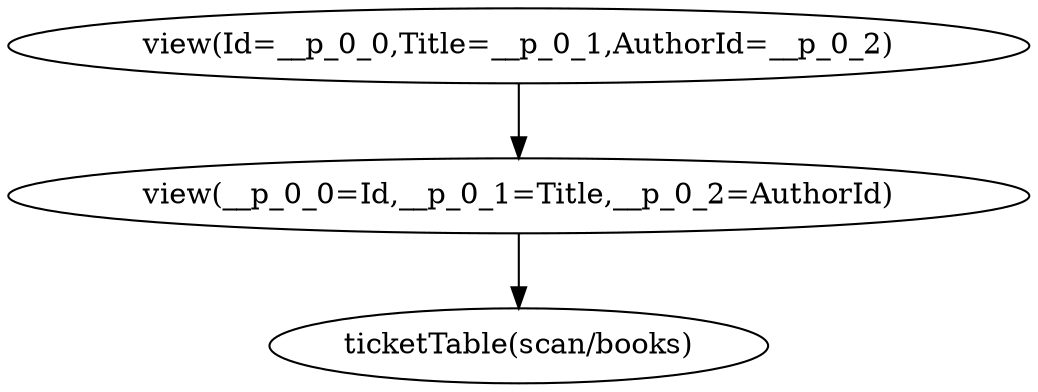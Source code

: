 digraph {
"op_0" ["label"="ticketTable(scan/books)"]
"op_1" ["label"="view(__p_0_0=Id,__p_0_1=Title,__p_0_2=AuthorId)"]
"op_2" ["label"="view(Id=__p_0_0,Title=__p_0_1,AuthorId=__p_0_2)"]
"op_1" -> "op_0"
"op_2" -> "op_1"
}